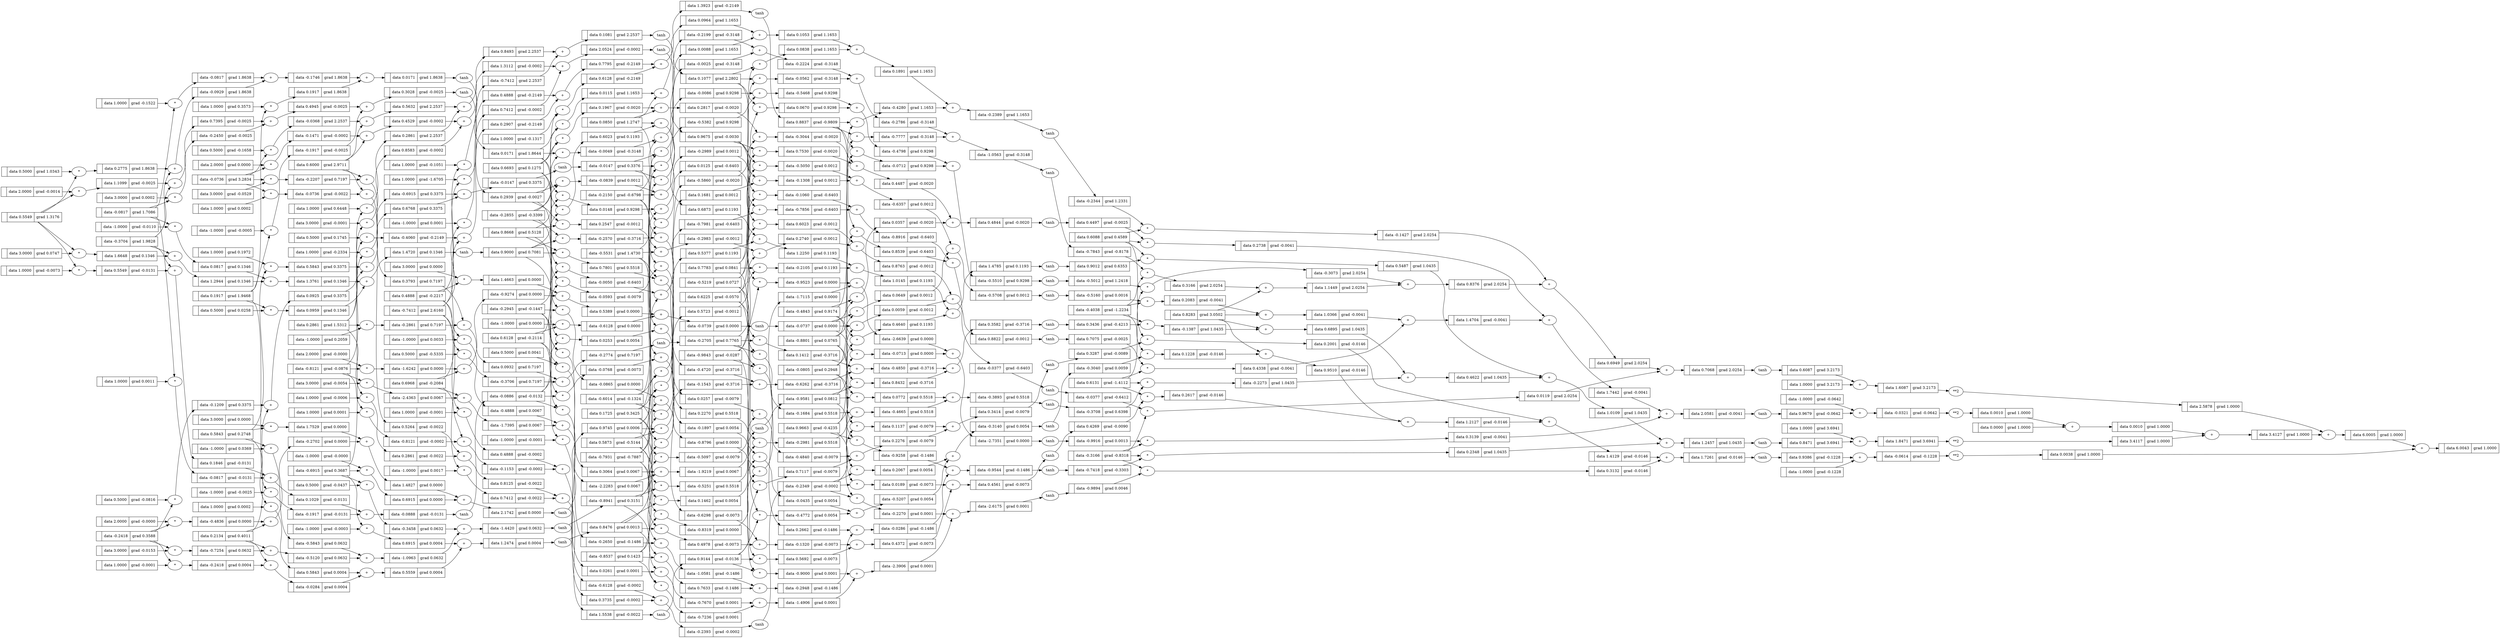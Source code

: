 digraph {
	graph [rankdir=LR]
	139639552966720 [label="{ | data 0.4945 | grad -0.0025 }" shape=record]
	"139639552966720+" [label="+"]
	"139639552966720+" -> 139639552966720
	139639552606368 [label="{ | data -0.5382 | grad 0.9298 }" shape=record]
	"139639552606368+" [label="+"]
	"139639552606368+" -> 139639552606368
	139639552966912 [label="{ | data -1.0000 | grad -0.0005 }" shape=record]
	139639552966960 [label="{ | data -0.1917 | grad -0.0025 }" shape=record]
	"139639552966960*" [label="*"]
	"139639552966960*" -> 139639552966960
	139639552606560 [label="{ | data -0.0086 | grad 0.9298 }" shape=record]
	"139639552606560*" [label="*"]
	"139639552606560*" -> 139639552606560
	139639552967152 [label="{ | data 0.3028 | grad -0.0025 }" shape=record]
	"139639552967152+" [label="+"]
	"139639552967152+" -> 139639552967152
	139639552606752 [label="{ | data -0.5468 | grad 0.9298 }" shape=record]
	"139639552606752+" [label="+"]
	"139639552606752+" -> 139639552606752
	139639552967248 [label="{ | data 0.2939 | grad -0.0027 }" shape=record]
	"139639552967248tanh" [label=tanh]
	"139639552967248tanh" -> 139639552967248
	139639552606944 [label="{ | data 0.0670 | grad 0.9298 }" shape=record]
	"139639552606944*" [label="*"]
	"139639552606944*" -> 139639552606944
	139639552967536 [label="{ | data 2.0000 | grad -0.0000 }" shape=record]
	139639552967584 [label="{ | data -0.4836 | grad 0.0000 }" shape=record]
	"139639552967584*" [label="*"]
	"139639552967584*" -> 139639552967584
	139639552607136 [label="{ | data -0.4798 | grad 0.9298 }" shape=record]
	"139639552607136+" [label="+"]
	"139639552607136+" -> 139639552607136
	139639552967776 [label="{ | data -0.2702 | grad 0.0000 }" shape=record]
	"139639552967776+" [label="+"]
	"139639552967776+" -> 139639552967776
	139639552607328 [label="{ | data -0.0712 | grad 0.9298 }" shape=record]
	"139639552607328*" [label="*"]
	"139639552607328*" -> 139639552607328
	139639552967968 [label="{ | data 3.0000 | grad 0.0000 }" shape=record]
	139639552607520 [label="{ | data -0.5510 | grad 0.9298 }" shape=record]
	"139639552607520+" [label="+"]
	"139639552607520+" -> 139639552607520
	139639552968016 [label="{ | data 1.7529 | grad 0.0000 }" shape=record]
	"139639552968016*" [label="*"]
	"139639552968016*" -> 139639552968016
	139639552607616 [label="{ | data -0.5012 | grad 1.2418 }" shape=record]
	"139639552607616tanh" [label=tanh]
	"139639552607616tanh" -> 139639552607616
	139639552968208 [label="{ | data 1.4827 | grad 0.0000 }" shape=record]
	"139639552968208+" [label="+"]
	"139639552968208+" -> 139639552968208
	139639552607904 [label="{ | data 0.0115 | grad 1.1653 }" shape=record]
	"139639552607904*" [label="*"]
	"139639552607904*" -> 139639552607904
	139639552968400 [label="{ | data -1.0000 | grad -0.0000 }" shape=record]
	139639552968448 [label="{ | data 0.6915 | grad 0.0000 }" shape=record]
	"139639552968448*" [label="*"]
	"139639552968448*" -> 139639552968448
	139639552608096 [label="{ | data 0.0964 | grad 1.1653 }" shape=record]
	"139639552608096+" [label="+"]
	"139639552608096+" -> 139639552608096
	139639552968640 [label="{ | data 2.1742 | grad 0.0000 }" shape=record]
	"139639552968640+" [label="+"]
	"139639552968640+" -> 139639552968640
	139639552968736 [label="{ | data 0.9745 | grad 0.0006 }" shape=record]
	"139639552968736tanh" [label=tanh]
	"139639552968736tanh" -> 139639552968736
	139639552608288 [label="{ | data 0.0088 | grad 1.1653 }" shape=record]
	"139639552608288*" [label="*"]
	"139639552608288*" -> 139639552608288
	139639552608480 [label="{ | data 0.1053 | grad 1.1653 }" shape=record]
	"139639552608480+" [label="+"]
	"139639552608480+" -> 139639552608480
	139639552969024 [label="{ | data 2.0000 | grad 0.0000 }" shape=record]
	139639552969072 [label="{ | data -0.1471 | grad -0.0002 }" shape=record]
	"139639552969072*" [label="*"]
	"139639552969072*" -> 139639552969072
	139639552608672 [label="{ | data 0.0838 | grad 1.1653 }" shape=record]
	"139639552608672*" [label="*"]
	"139639552608672*" -> 139639552608672
	139639552969264 [label="{ | data 0.4529 | grad -0.0002 }" shape=record]
	"139639552969264+" [label="+"]
	"139639552969264+" -> 139639552969264
	139639552608864 [label="{ | data 0.1891 | grad 1.1653 }" shape=record]
	"139639552608864+" [label="+"]
	"139639552608864+" -> 139639552608864
	139639552969456 [label="{ | data 3.0000 | grad -0.0001 }" shape=record]
	139639552969504 [label="{ | data 0.8583 | grad -0.0002 }" shape=record]
	"139639552969504*" [label="*"]
	"139639552969504*" -> 139639552969504
	139639552609056 [label="{ | data -0.4280 | grad 1.1653 }" shape=record]
	"139639552609056*" [label="*"]
	"139639552609056*" -> 139639552609056
	139639552969696 [label="{ | data 1.3112 | grad -0.0002 }" shape=record]
	"139639552969696+" [label="+"]
	"139639552969696+" -> 139639552969696
	139639552609248 [label="{ | data -0.2389 | grad 1.1653 }" shape=record]
	"139639552609248+" [label="+"]
	"139639552609248+" -> 139639552609248
	139639552609344 [label="{ | data -0.2344 | grad 1.2331 }" shape=record]
	"139639552609344tanh" [label=tanh]
	"139639552609344tanh" -> 139639552609344
	139639552969888 [label="{ | data -1.0000 | grad 0.0001 }" shape=record]
	139639552969936 [label="{ | data 0.7412 | grad -0.0002 }" shape=record]
	"139639552969936*" [label="*"]
	"139639552969936*" -> 139639552969936
	139639552609632 [label="{ | data -0.0050 | grad -0.6403 }" shape=record]
	"139639552609632*" [label="*"]
	"139639552609632*" -> 139639552609632
	139639552970128 [label="{ | data 2.0524 | grad -0.0002 }" shape=record]
	"139639552970128+" [label="+"]
	"139639552970128+" -> 139639552970128
	139639552970224 [label="{ | data 0.9675 | grad -0.0030 }" shape=record]
	"139639552970224tanh" [label=tanh]
	"139639552970224tanh" -> 139639552970224
	139639552609824 [label="{ | data -0.7981 | grad -0.6403 }" shape=record]
	"139639552609824+" [label="+"]
	"139639552609824+" -> 139639552609824
	139639552610016 [label="{ | data 0.0125 | grad -0.6403 }" shape=record]
	"139639552610016*" [label="*"]
	"139639552610016*" -> 139639552610016
	139639552970512 [label="{ | data 2.0000 | grad -0.0000 }" shape=record]
	139639552970560 [label="{ | data -1.6242 | grad 0.0000 }" shape=record]
	"139639552970560*" [label="*"]
	"139639552970560*" -> 139639552970560
	139639552610208 [label="{ | data -0.7856 | grad -0.6403 }" shape=record]
	"139639552610208+" [label="+"]
	"139639552610208+" -> 139639552610208
	139639553003680 [label="{ | data 0.0059 | grad -0.0012 }" shape=record]
	"139639553003680*" [label="*"]
	"139639553003680*" -> 139639553003680
	139639552676000 [label="{ | data -0.0593 | grad -0.0079 }" shape=record]
	"139639552676000*" [label="*"]
	"139639552676000*" -> 139639552676000
	139639552643376 [label="{ | data 1.0000 | grad -0.0001 }" shape=record]
	139639553003872 [label="{ | data 0.8822 | grad -0.0012 }" shape=record]
	"139639553003872+" [label="+"]
	"139639553003872+" -> 139639553003872
	139639552643424 [label="{ | data -0.2418 | grad 0.0004 }" shape=record]
	"139639552643424*" [label="*"]
	"139639552643424*" -> 139639552643424
	139639552676192 [label="{ | data 0.0257 | grad -0.0079 }" shape=record]
	"139639552676192+" [label="+"]
	"139639552676192+" -> 139639552676192
	139639553003968 [label="{ | data 0.7075 | grad -0.0025 }" shape=record]
	"139639553003968tanh" [label=tanh]
	"139639553003968tanh" -> 139639553003968
	139639552643616 [label="{ | data -0.0284 | grad 0.0004 }" shape=record]
	"139639552643616+" [label="+"]
	"139639552643616+" -> 139639552643616
	139639552676384 [label="{ | data -0.5097 | grad -0.0079 }" shape=record]
	"139639552676384*" [label="*"]
	"139639552676384*" -> 139639552676384
	139639553004256 [label="{ | data 0.1967 | grad -0.0020 }" shape=record]
	"139639553004256*" [label="*"]
	"139639553004256*" -> 139639553004256
	139639552643808 [label="{ | data 1.0000 | grad 0.0002 }" shape=record]
	139639552676576 [label="{ | data -0.4840 | grad -0.0079 }" shape=record]
	"139639552676576+" [label="+"]
	"139639552676576+" -> 139639552676576
	139639552643856 [label="{ | data 0.5843 | grad 0.0004 }" shape=record]
	"139639552643856*" [label="*"]
	"139639552643856*" -> 139639552643856
	139639553004448 [label="{ | data 0.2817 | grad -0.0020 }" shape=record]
	"139639553004448+" [label="+"]
	"139639553004448+" -> 139639553004448
	139639552676768 [label="{ | data 0.7117 | grad -0.0079 }" shape=record]
	"139639552676768*" [label="*"]
	"139639552676768*" -> 139639552676768
	139639552644048 [label="{ | data 0.5559 | grad 0.0004 }" shape=record]
	"139639552644048+" [label="+"]
	"139639552644048+" -> 139639552644048
	139639553004640 [label="{ | data -0.5860 | grad -0.0020 }" shape=record]
	"139639553004640*" [label="*"]
	"139639553004640*" -> 139639553004640
	139639552676960 [label="{ | data 0.2276 | grad -0.0079 }" shape=record]
	"139639552676960+" [label="+"]
	"139639552676960+" -> 139639552676960
	139639552644240 [label="{ | data -1.0000 | grad -0.0003 }" shape=record]
	139639552644288 [label="{ | data 0.6915 | grad 0.0004 }" shape=record]
	"139639552644288*" [label="*"]
	"139639552644288*" -> 139639552644288
	139639553004832 [label="{ | data -0.3044 | grad -0.0020 }" shape=record]
	"139639553004832+" [label="+"]
	"139639553004832+" -> 139639553004832
	139639552677152 [label="{ | data 0.1137 | grad -0.0079 }" shape=record]
	"139639552677152*" [label="*"]
	"139639552677152*" -> 139639552677152
	139639552644480 [label="{ | data 1.2474 | grad 0.0004 }" shape=record]
	"139639552644480+" [label="+"]
	"139639552644480+" -> 139639552644480
	139639553005024 [label="{ | data 0.7530 | grad -0.0020 }" shape=record]
	"139639553005024*" [label="*"]
	"139639553005024*" -> 139639553005024
	139639552644576 [label="{ | data 0.8476 | grad 0.0013 }" shape=record]
	"139639552644576tanh" [label=tanh]
	"139639552644576tanh" -> 139639552644576
	139639552677344 [label="{ | data 0.3414 | grad -0.0079 }" shape=record]
	"139639552677344+" [label="+"]
	"139639552677344+" -> 139639552677344
	139639552677440 [label="{ | data 0.3287 | grad -0.0089 }" shape=record]
	"139639552677440tanh" [label=tanh]
	"139639552677440tanh" -> 139639552677440
	139639553005216 [label="{ | data 0.4487 | grad -0.0020 }" shape=record]
	"139639553005216+" [label="+"]
	"139639553005216+" -> 139639553005216
	139639552644864 [label="{ | data 1.0000 | grad 0.0002 }" shape=record]
	139639552644912 [label="{ | data -0.0736 | grad -0.0022 }" shape=record]
	"139639552644912*" [label="*"]
	"139639552644912*" -> 139639552644912
	139639553005408 [label="{ | data 0.0357 | grad -0.0020 }" shape=record]
	"139639553005408*" [label="*"]
	"139639553005408*" -> 139639553005408
	139639552677728 [label="{ | data 0.0261 | grad 0.0001 }" shape=record]
	"139639552677728*" [label="*"]
	"139639552677728*" -> 139639552677728
	139639552645104 [label="{ | data 0.5264 | grad -0.0022 }" shape=record]
	"139639552645104+" [label="+"]
	"139639552645104+" -> 139639552645104
	139639553005600 [label="{ | data 0.4844 | grad -0.0020 }" shape=record]
	"139639553005600+" [label="+"]
	"139639553005600+" -> 139639553005600
	139639552677920 [label="{ | data -0.7670 | grad 0.0001 }" shape=record]
	"139639552677920+" [label="+"]
	"139639552677920+" -> 139639552677920
	139639553005696 [label="{ | data 0.4497 | grad -0.0025 }" shape=record]
	"139639553005696tanh" [label=tanh]
	"139639553005696tanh" -> 139639553005696
	139639552645296 [label="{ | data 1.0000 | grad -0.0006 }" shape=record]
	139639552645344 [label="{ | data 0.2861 | grad -0.0022 }" shape=record]
	"139639552645344*" [label="*"]
	"139639552645344*" -> 139639552645344
	139639552678112 [label="{ | data -0.7236 | grad 0.0001 }" shape=record]
	"139639552678112*" [label="*"]
	"139639552678112*" -> 139639552678112
	139639553005984 [label="{ | data -0.0865 | grad 0.0000 }" shape=record]
	"139639553005984*" [label="*"]
	"139639553005984*" -> 139639553005984
	139639552645536 [label="{ | data 0.8125 | grad -0.0022 }" shape=record]
	"139639552645536+" [label="+"]
	"139639552645536+" -> 139639552645536
	139639552678304 [label="{ | data -1.4906 | grad 0.0001 }" shape=record]
	"139639552678304+" [label="+"]
	"139639552678304+" -> 139639552678304
	139639553006176 [label="{ | data -0.8796 | grad 0.0000 }" shape=record]
	"139639553006176+" [label="+"]
	"139639553006176+" -> 139639553006176
	139639552645728 [label="{ | data -1.0000 | grad 0.0017 }" shape=record]
	139639552678496 [label="{ | data -0.9000 | grad 0.0001 }" shape=record]
	"139639552678496*" [label="*"]
	"139639552678496*" -> 139639552678496
	139639552645776 [label="{ | data 0.7412 | grad -0.0022 }" shape=record]
	"139639552645776*" [label="*"]
	"139639552645776*" -> 139639552645776
	139639553006368 [label="{ | data -0.8319 | grad 0.0000 }" shape=record]
	"139639553006368*" [label="*"]
	"139639553006368*" -> 139639553006368
	139639552678688 [label="{ | data -2.3906 | grad 0.0001 }" shape=record]
	"139639552678688+" [label="+"]
	"139639552678688+" -> 139639552678688
	139639552645968 [label="{ | data 1.5538 | grad -0.0022 }" shape=record]
	"139639552645968+" [label="+"]
	"139639552645968+" -> 139639552645968
	139639552646064 [label="{ | data 0.9144 | grad -0.0136 }" shape=record]
	"139639552646064tanh" [label=tanh]
	"139639552646064tanh" -> 139639552646064
	139639553006560 [label="{ | data -1.7115 | grad 0.0000 }" shape=record]
	"139639553006560+" [label="+"]
	"139639553006560+" -> 139639553006560
	139639552678880 [label="{ | data -0.2270 | grad 0.0001 }" shape=record]
	"139639552678880*" [label="*"]
	"139639552678880*" -> 139639552678880
	139639553006752 [label="{ | data -0.9523 | grad 0.0000 }" shape=record]
	"139639553006752*" [label="*"]
	"139639553006752*" -> 139639553006752
	139639552679072 [label="{ | data -2.6175 | grad 0.0001 }" shape=record]
	"139639552679072+" [label="+"]
	"139639552679072+" -> 139639552679072
	139639552646352 [label="{ | data 1.0000 | grad 0.0001 }" shape=record]
	139639552646400 [label="{ | data -0.8121 | grad -0.0002 }" shape=record]
	"139639552646400*" [label="*"]
	"139639552646400*" -> 139639552646400
	139639552679168 [label="{ | data -0.9894 | grad 0.0046 }" shape=record]
	"139639552679168tanh" [label=tanh]
	"139639552679168tanh" -> 139639552679168
	139639553006944 [label="{ | data -2.6639 | grad 0.0000 }" shape=record]
	"139639553006944+" [label="+"]
	"139639553006944+" -> 139639553006944
	139639552646592 [label="{ | data -0.1153 | grad -0.0002 }" shape=record]
	"139639552646592+" [label="+"]
	"139639552646592+" -> 139639552646592
	139639553007136 [label="{ | data -0.0713 | grad 0.0000 }" shape=record]
	"139639553007136*" [label="*"]
	"139639553007136*" -> 139639553007136
	139639552679456 [label="{ | data 0.1228 | grad -0.0146 }" shape=record]
	"139639552679456*" [label="*"]
	"139639552679456*" -> 139639552679456
	139639552646784 [label="{ | data 1.0000 | grad -0.0001 }" shape=record]
	139639552646832 [label="{ | data 0.4888 | grad -0.0002 }" shape=record]
	"139639552646832*" [label="*"]
	"139639552646832*" -> 139639552646832
	139639553007328 [label="{ | data -2.7351 | grad 0.0000 }" shape=record]
	"139639553007328+" [label="+"]
	"139639553007328+" -> 139639553007328
	139639552679648 [label="{ | data 0.9510 | grad -0.0146 }" shape=record]
	"139639552679648+" [label="+"]
	"139639552679648+" -> 139639552679648
	139639553007424 [label="{ | data -0.9916 | grad 0.0013 }" shape=record]
	"139639553007424tanh" [label=tanh]
	"139639553007424tanh" -> 139639553007424
	139639552647024 [label="{ | data 0.3735 | grad -0.0002 }" shape=record]
	"139639552647024+" [label="+"]
	"139639552647024+" -> 139639552647024
	139639552679840 [label="{ | data 0.2617 | grad -0.0146 }" shape=record]
	"139639552679840*" [label="*"]
	"139639552679840*" -> 139639552679840
	139639552549024 [label="{ | data 1.0145 | grad 0.1193 }" shape=record]
	"139639552549024+" [label="+"]
	"139639552549024+" -> 139639552549024
	139639552516304 [label="{ | data 0.5000 | grad -0.0437 }" shape=record]
	139639552516352 [label="{ | data -0.3458 | grad 0.0632 }" shape=record]
	"139639552516352*" [label="*"]
	"139639552516352*" -> 139639552516352
	139639552549216 [label="{ | data 0.4640 | grad 0.1193 }" shape=record]
	"139639552549216*" [label="*"]
	"139639552549216*" -> 139639552549216
	139639552516544 [label="{ | data -1.4420 | grad 0.0632 }" shape=record]
	"139639552516544+" [label="+"]
	"139639552516544+" -> 139639552516544
	139639552516640 [label="{ | data -0.8941 | grad 0.3151 }" shape=record]
	"139639552516640tanh" [label=tanh]
	"139639552516640tanh" -> 139639552516640
	139639552549408 [label="{ | data 1.4785 | grad 0.1193 }" shape=record]
	"139639552549408+" [label="+"]
	"139639552549408+" -> 139639552549408
	139639552549504 [label="{ | data 0.9012 | grad 0.6353 }" shape=record]
	"139639552549504tanh" [label=tanh]
	"139639552549504tanh" -> 139639552549504
	139639552516928 [label="{ | data 3.0000 | grad -0.0529 }" shape=record]
	139639552516976 [label="{ | data -0.2207 | grad 0.7197 }" shape=record]
	"139639552516976*" [label="*"]
	"139639552516976*" -> 139639552516976
	139639552549792 [label="{ | data -0.2650 | grad -0.1486 }" shape=record]
	"139639552549792*" [label="*"]
	"139639552549792*" -> 139639552549792
	139639552517168 [label="{ | data 0.3793 | grad 0.7197 }" shape=record]
	"139639552517168+" [label="+"]
	"139639552517168+" -> 139639552517168
	139639552549984 [label="{ | data -1.0581 | grad -0.1486 }" shape=record]
	"139639552549984+" [label="+"]
	"139639552549984+" -> 139639552549984
	139639552517360 [label="{ | data -1.0000 | grad 0.2059 }" shape=record]
	139639552517408 [label="{ | data -0.2861 | grad 0.7197 }" shape=record]
	"139639552517408*" [label="*"]
	"139639552517408*" -> 139639552517408
	139639552550176 [label="{ | data 0.7633 | grad -0.1486 }" shape=record]
	"139639552550176*" [label="*"]
	"139639552550176*" -> 139639552550176
	139639552517600 [label="{ | data 0.0932 | grad 0.7197 }" shape=record]
	"139639552517600+" [label="+"]
	"139639552517600+" -> 139639552517600
	139639552550368 [label="{ | data -0.2948 | grad -0.1486 }" shape=record]
	"139639552550368+" [label="+"]
	"139639552550368+" -> 139639552550368
	139639552517792 [label="{ | data 0.5000 | grad -0.5335 }" shape=record]
	139639552550560 [label="{ | data 0.2662 | grad -0.1486 }" shape=record]
	"139639552550560*" [label="*"]
	"139639552550560*" -> 139639552550560
	139639552517840 [label="{ | data -0.3706 | grad 0.7197 }" shape=record]
	"139639552517840*" [label="*"]
	"139639552517840*" -> 139639552517840
	139639552550752 [label="{ | data -0.0286 | grad -0.1486 }" shape=record]
	"139639552550752+" [label="+"]
	"139639552550752+" -> 139639552550752
	139639552518032 [label="{ | data -0.2774 | grad 0.7197 }" shape=record]
	"139639552518032+" [label="+"]
	"139639552518032+" -> 139639552518032
	139639552518128 [label="{ | data -0.2705 | grad 0.7765 }" shape=record]
	"139639552518128tanh" [label=tanh]
	"139639552518128tanh" -> 139639552518128
	139639552550944 [label="{ | data -0.9258 | grad -0.1486 }" shape=record]
	"139639552550944*" [label="*"]
	"139639552550944*" -> 139639552550944
	139639552551136 [label="{ | data -0.9544 | grad -0.1486 }" shape=record]
	"139639552551136+" [label="+"]
	"139639552551136+" -> 139639552551136
	139639552518416 [label="{ | data 3.0000 | grad -0.0054 }" shape=record]
	139639552518464 [label="{ | data -2.4363 | grad 0.0067 }" shape=record]
	"139639552518464*" [label="*"]
	"139639552518464*" -> 139639552518464
	139639552551232 [label="{ | data -0.7418 | grad -0.3303 }" shape=record]
	"139639552551232tanh" [label=tanh]
	"139639552551232tanh" -> 139639552551232
	139639552518656 [label="{ | data -1.7395 | grad 0.0067 }" shape=record]
	"139639552518656+" [label="+"]
	"139639552518656+" -> 139639552518656
	139639552551520 [label="{ | data -0.1387 | grad 1.0435 }" shape=record]
	"139639552551520*" [label="*"]
	"139639552551520*" -> 139639552551520
	139639552518848 [label="{ | data -1.0000 | grad 0.0033 }" shape=record]
	139639552518896 [label="{ | data -0.4888 | grad 0.0067 }" shape=record]
	"139639552518896*" [label="*"]
	"139639552518896*" -> 139639552518896
	139639552551712 [label="{ | data 0.6895 | grad 1.0435 }" shape=record]
	"139639552551712+" [label="+"]
	"139639552551712+" -> 139639552551712
	139639552519088 [label="{ | data -2.2283 | grad 0.0067 }" shape=record]
	"139639552519088+" [label="+"]
	"139639552519088+" -> 139639552519088
	139639552551904 [label="{ | data -0.2273 | grad 1.0435 }" shape=record]
	"139639552551904*" [label="*"]
	"139639552551904*" -> 139639552551904
	139639552519280 [label="{ | data 0.5000 | grad 0.0041 }" shape=record]
	139639552552096 [label="{ | data 0.4622 | grad 1.0435 }" shape=record]
	"139639552552096+" [label="+"]
	"139639552552096+" -> 139639552552096
	139639552519328 [label="{ | data 0.3064 | grad 0.0067 }" shape=record]
	"139639552519328*" [label="*"]
	"139639552519328*" -> 139639552519328
	139639552519520 [label="{ | data -1.9219 | grad 0.0067 }" shape=record]
	"139639552519520+" [label="+"]
	"139639552519520+" -> 139639552519520
	139639552552288 [label="{ | data 0.5487 | grad 1.0435 }" shape=record]
	"139639552552288*" [label="*"]
	"139639552552288*" -> 139639552552288
	139639552519616 [label="{ | data -0.9581 | grad 0.0812 }" shape=record]
	"139639552519616tanh" [label=tanh]
	"139639552519616tanh" -> 139639552519616
	139639552552480 [label="{ | data 1.0109 | grad 1.0435 }" shape=record]
	"139639552552480+" [label="+"]
	"139639552552480+" -> 139639552552480
	139639552880304 [label="{ | data -0.6915 | grad 0.3687 }" shape=record]
	139639552519904 [label="{ | data -0.2570 | grad -0.3716 }" shape=record]
	"139639552519904*" [label="*"]
	"139639552519904*" -> 139639552519904
	139639552552672 [label="{ | data 0.2348 | grad 1.0435 }" shape=record]
	"139639552552672*" [label="*"]
	"139639552552672*" -> 139639552552672
	139639552880400 [label="{ | data 0.5843 | grad 0.2748 }" shape=record]
	139642231533328 [label="{ | data -0.3704 | grad 1.9828 }" shape=record]
	139639552552864 [label="{ | data 1.2457 | grad 1.0435 }" shape=record]
	"139639552552864+" [label="+"]
	"139639552552864+" -> 139639552552864
	139639552520096 [label="{ | data -0.4720 | grad -0.3716 }" shape=record]
	"139639552520096+" [label="+"]
	"139639552520096+" -> 139639552520096
	139642231533520 [label="{ | data 0.1917 | grad 1.9468 }" shape=record]
	139639552585888 [label="{ | data 1.0000 | grad -1.6705 }" shape=record]
	139639552618656 [label="{ | data -0.1060 | grad -0.6403 }" shape=record]
	"139639552618656*" [label="*"]
	"139639552618656*" -> 139639552618656
	139639552585936 [label="{ | data -0.7412 | grad 2.2537 }" shape=record]
	"139639552585936*" [label="*"]
	"139639552585936*" -> 139639552585936
	139639552618848 [label="{ | data -0.8916 | grad -0.6403 }" shape=record]
	"139639552618848+" [label="+"]
	"139639552618848+" -> 139639552618848
	139639552586128 [label="{ | data 0.1081 | grad 2.2537 }" shape=record]
	"139639552586128+" [label="+"]
	"139639552586128+" -> 139639552586128
	139639552586224 [label="{ | data 0.1077 | grad 2.2802 }" shape=record]
	"139639552586224tanh" [label=tanh]
	"139639552586224tanh" -> 139639552586224
	139639552619040 [label="{ | data 0.8539 | grad -0.6403 }" shape=record]
	"139639552619040*" [label="*"]
	"139639552619040*" -> 139639552619040
	139639552619232 [label="{ | data -0.0377 | grad -0.6403 }" shape=record]
	"139639552619232+" [label="+"]
	"139639552619232+" -> 139639552619232
	139639552586512 [label="{ | data 0.5000 | grad 0.1745 }" shape=record]
	139639552586560 [label="{ | data -0.4060 | grad -0.2149 }" shape=record]
	"139639552586560*" [label="*"]
	"139639552586560*" -> 139639552586560
	139639552619328 [label="{ | data -0.0377 | grad -0.6412 }" shape=record]
	"139639552619328tanh" [label=tanh]
	"139639552619328tanh" -> 139639552619328
	139639552586752 [label="{ | data 0.2907 | grad -0.2149 }" shape=record]
	"139639552586752+" [label="+"]
	"139639552586752+" -> 139639552586752
	139639552619616 [label="{ | data 0.3166 | grad 2.0254 }" shape=record]
	"139639552619616*" [label="*"]
	"139639552619616*" -> 139639552619616
	139639552586944 [label="{ | data 1.0000 | grad -0.1051 }" shape=record]
	139639552586992 [label="{ | data 0.4888 | grad -0.2149 }" shape=record]
	"139639552586992*" [label="*"]
	"139639552586992*" -> 139639552586992
	139639552619808 [label="{ | data 1.1449 | grad 2.0254 }" shape=record]
	"139639552619808+" [label="+"]
	"139639552619808+" -> 139639552619808
	139639552587184 [label="{ | data 0.7795 | grad -0.2149 }" shape=record]
	"139639552587184+" [label="+"]
	"139639552587184+" -> 139639552587184
	139639552620000 [label="{ | data -0.3073 | grad 2.0254 }" shape=record]
	"139639552620000*" [label="*"]
	"139639552620000*" -> 139639552620000
	139639552587376 [label="{ | data 1.0000 | grad -0.1317 }" shape=record]
	139639552620192 [label="{ | data 0.8376 | grad 2.0254 }" shape=record]
	"139639552620192+" [label="+"]
	"139639552620192+" -> 139639552620192
	139639552587424 [label="{ | data 0.6128 | grad -0.2149 }" shape=record]
	"139639552587424*" [label="*"]
	"139639552587424*" -> 139639552587424
	139639552587616 [label="{ | data 1.3923 | grad -0.2149 }" shape=record]
	"139639552587616+" [label="+"]
	"139639552587616+" -> 139639552587616
	139639552620384 [label="{ | data -0.1427 | grad 2.0254 }" shape=record]
	"139639552620384*" [label="*"]
	"139639552620384*" -> 139639552620384
	139639552587712 [label="{ | data 0.8837 | grad -0.9809 }" shape=record]
	"139639552587712tanh" [label=tanh]
	"139639552587712tanh" -> 139639552587712
	139639552620576 [label="{ | data 0.6949 | grad 2.0254 }" shape=record]
	"139639552620576+" [label="+"]
	"139639552620576+" -> 139639552620576
	139639552588000 [label="{ | data -0.0049 | grad -0.3148 }" shape=record]
	"139639552588000*" [label="*"]
	"139639552588000*" -> 139639552588000
	139639552620768 [label="{ | data 0.0119 | grad 2.0254 }" shape=record]
	"139639552620768*" [label="*"]
	"139639552620768*" -> 139639552620768
	139639552620960 [label="{ | data 0.7068 | grad 2.0254 }" shape=record]
	"139639552620960+" [label="+"]
	"139639552620960+" -> 139639552620960
	139639552588192 [label="{ | data -0.2199 | grad -0.3148 }" shape=record]
	"139639552588192+" [label="+"]
	"139639552588192+" -> 139639552588192
	139639552621056 [label="{ | data 0.6087 | grad 3.2173 }" shape=record]
	"139639552621056tanh" [label=tanh]
	"139639552621056tanh" -> 139639552621056
	139639552588384 [label="{ | data -0.0025 | grad -0.3148 }" shape=record]
	"139639552588384*" [label="*"]
	"139639552588384*" -> 139639552588384
	139639552588576 [label="{ | data -0.2224 | grad -0.3148 }" shape=record]
	"139639552588576+" [label="+"]
	"139639552588576+" -> 139639552588576
	139639552621344 [label="{ | data 1.0000 | grad -0.0073 }" shape=record]
	139639552621392 [label="{ | data 0.5549 | grad -0.0131 }" shape=record]
	"139639552621392*" [label="*"]
	"139639552621392*" -> 139639552621392
	139639552588768 [label="{ | data -0.0562 | grad -0.3148 }" shape=record]
	"139639552588768*" [label="*"]
	"139639552588768*" -> 139639552588768
	139639552621584 [label="{ | data 0.1846 | grad -0.0131 }" shape=record]
	"139639552621584+" [label="+"]
	"139639552621584+" -> 139639552621584
	139639552588960 [label="{ | data -0.2786 | grad -0.3148 }" shape=record]
	"139639552588960+" [label="+"]
	"139639552588960+" -> 139639552588960
	139639552621776 [label="{ | data 1.0000 | grad 0.0011 }" shape=record]
	139639552621824 [label="{ | data -0.0817 | grad -0.0131 }" shape=record]
	"139639552621824*" [label="*"]
	"139639552621824*" -> 139639552621824
	139639552589152 [label="{ | data -0.7777 | grad -0.3148 }" shape=record]
	"139639552589152*" [label="*"]
	"139639552589152*" -> 139639552589152
	139639552622016 [label="{ | data 0.1029 | grad -0.0131 }" shape=record]
	"139639552622016+" [label="+"]
	"139639552622016+" -> 139639552622016
	139639552589344 [label="{ | data -1.0563 | grad -0.3148 }" shape=record]
	"139639552589344+" [label="+"]
	"139639552589344+" -> 139639552589344
	139639552589440 [label="{ | data -0.7843 | grad -0.8178 }" shape=record]
	"139639552589440tanh" [label=tanh]
	"139639552589440tanh" -> 139639552589440
	139639552622208 [label="{ | data -1.0000 | grad -0.0025 }" shape=record]
	139639552622256 [label="{ | data -0.1917 | grad -0.0131 }" shape=record]
	"139639552622256*" [label="*"]
	"139639552622256*" -> 139639552622256
	139639552622448 [label="{ | data -0.0888 | grad -0.0131 }" shape=record]
	"139639552622448+" [label="+"]
	"139639552622448+" -> 139639552622448
	139639552589728 [label="{ | data 0.0148 | grad 0.9298 }" shape=record]
	"139639552589728*" [label="*"]
	"139639552589728*" -> 139639552589728
	139639552622544 [label="{ | data -0.0886 | grad -0.0132 }" shape=record]
	"139639552622544tanh" [label=tanh]
	"139639552622544tanh" -> 139639552622544
	139639552983104 [label="{ | data -0.9274 | grad 0.0000 }" shape=record]
	"139639552983104+" [label="+"]
	"139639552983104+" -> 139639552983104
	139639553015968 [label="{ | data 0.2083 | grad -0.0041 }" shape=record]
	"139639553015968*" [label="*"]
	"139639553015968*" -> 139639553015968
	139639552688288 [label="{ | data 1.2127 | grad -0.0146 }" shape=record]
	"139639552688288+" [label="+"]
	"139639552688288+" -> 139639552688288
	139639552983296 [label="{ | data 3.0000 | grad 0.0000 }" shape=record]
	139639552983344 [label="{ | data 1.4663 | grad 0.0000 }" shape=record]
	"139639552983344*" [label="*"]
	"139639552983344*" -> 139639552983344
	139639553016160 [label="{ | data 1.0366 | grad -0.0041 }" shape=record]
	"139639553016160+" [label="+"]
	"139639553016160+" -> 139639553016160
	139639552688480 [label="{ | data 0.2001 | grad -0.0146 }" shape=record]
	"139639552688480*" [label="*"]
	"139639552688480*" -> 139639552688480
	139639552983536 [label="{ | data 0.5389 | grad 0.0000 }" shape=record]
	"139639552983536+" [label="+"]
	"139639552983536+" -> 139639552983536
	139639553016352 [label="{ | data 0.4338 | grad -0.0041 }" shape=record]
	"139639553016352*" [label="*"]
	"139639553016352*" -> 139639553016352
	139639552688672 [label="{ | data 1.4129 | grad -0.0146 }" shape=record]
	"139639552688672+" [label="+"]
	"139639552688672+" -> 139639552688672
	139639552983728 [label="{ | data -1.0000 | grad 0.0000 }" shape=record]
	139639552983776 [label="{ | data -0.6128 | grad 0.0000 }" shape=record]
	"139639552983776*" [label="*"]
	"139639552983776*" -> 139639552983776
	139639553016544 [label="{ | data 1.4704 | grad -0.0041 }" shape=record]
	"139639553016544+" [label="+"]
	"139639553016544+" -> 139639553016544
	139639552688864 [label="{ | data 0.3132 | grad -0.0146 }" shape=record]
	"139639552688864*" [label="*"]
	"139639552688864*" -> 139639552688864
	139642260669296 [label="{ | data -0.0817 | grad 1.7086 }" shape=record]
	139639552983968 [label="{ | data -0.0739 | grad 0.0000 }" shape=record]
	"139639552983968+" [label="+"]
	"139639552983968+" -> 139639552983968
	139639553016736 [label="{ | data 0.2738 | grad -0.0041 }" shape=record]
	"139639553016736*" [label="*"]
	"139639553016736*" -> 139639553016736
	139639552689056 [label="{ | data 1.7261 | grad -0.0146 }" shape=record]
	"139639552689056+" [label="+"]
	"139639552689056+" -> 139639552689056
	139642260669392 [label="{ | data 0.5549 | grad 1.3176 }" shape=record]
	139639552984064 [label="{ | data -0.0737 | grad 0.0000 }" shape=record]
	"139639552984064tanh" [label=tanh]
	"139639552984064tanh" -> 139639552984064
	139639552689152 [label="{ | data 0.9386 | grad -0.1228 }" shape=record]
	"139639552689152tanh" [label=tanh]
	"139639552689152tanh" -> 139639552689152
	139639553016928 [label="{ | data 1.7442 | grad -0.0041 }" shape=record]
	"139639553016928+" [label="+"]
	"139639553016928+" -> 139639553016928
	139639552689248 [label="{ | data -1.0000 | grad -0.0642 }" shape=record]
	139639552689296 [label="{ | data -0.0321 | grad -0.0642 }" shape=record]
	"139639552689296+" [label="+"]
	"139639552689296+" -> 139639552689296
	139639553017120 [label="{ | data 0.3139 | grad -0.0041 }" shape=record]
	"139639553017120*" [label="*"]
	"139639553017120*" -> 139639553017120
	139639552984352 [label="{ | data -0.0839 | grad 0.0012 }" shape=record]
	"139639552984352*" [label="*"]
	"139639552984352*" -> 139639552984352
	139639552689488 [label="{ | data 0.0010 | grad 1.0000 }" shape=record]
	"139639552689488**2" [label="**2"]
	"139639552689488**2" -> 139639552689488
	139639553017312 [label="{ | data 2.0581 | grad -0.0041 }" shape=record]
	"139639553017312+" [label="+"]
	"139639553017312+" -> 139639553017312
	139639552984544 [label="{ | data -0.2989 | grad 0.0012 }" shape=record]
	"139639552984544+" [label="+"]
	"139639552984544+" -> 139639552984544
	139639552689680 [label="{ | data 0.0000 | grad 1.0000 }" shape=record]
	139639552689728 [label="{ | data 0.0010 | grad 1.0000 }" shape=record]
	"139639552689728+" [label="+"]
	"139639552689728+" -> 139639552689728
	139639553017408 [label="{ | data 0.9679 | grad -0.0642 }" shape=record]
	"139639553017408tanh" [label=tanh]
	"139639553017408tanh" -> 139639553017408
	139639552984736 [label="{ | data 0.1681 | grad 0.0012 }" shape=record]
	"139639552984736*" [label="*"]
	"139639552984736*" -> 139639552984736
	139639552689920 [label="{ | data 1.0000 | grad 3.6941 }" shape=record]
	139639552689968 [label="{ | data 1.8471 | grad 3.6941 }" shape=record]
	"139639552689968+" [label="+"]
	"139639552689968+" -> 139639552689968
	139639552984928 [label="{ | data -0.1308 | grad 0.0012 }" shape=record]
	"139639552984928+" [label="+"]
	"139639552984928+" -> 139639552984928
	139639553017696 [label="{ | data 3.0000 | grad 0.0747 }" shape=record]
	139639553017744 [label="{ | data 1.6648 | grad 0.1346 }" shape=record]
	"139639553017744*" [label="*"]
	"139639553017744*" -> 139639553017744
	139639552690160 [label="{ | data 3.4117 | grad 1.0000 }" shape=record]
	"139639552690160**2" [label="**2"]
	"139639552690160**2" -> 139639552690160
	139639552985120 [label="{ | data -0.5050 | grad 0.0012 }" shape=record]
	"139639552985120*" [label="*"]
	"139639552985120*" -> 139639552985120
	139639553017936 [label="{ | data 1.2944 | grad 0.1346 }" shape=record]
	"139639553017936+" [label="+"]
	"139639553017936+" -> 139639553017936
	139639552690352 [label="{ | data 3.4127 | grad 1.0000 }" shape=record]
	"139639552690352+" [label="+"]
	"139639552690352+" -> 139639552690352
	139639552985312 [label="{ | data -0.6357 | grad 0.0012 }" shape=record]
	"139639552985312+" [label="+"]
	"139639552985312+" -> 139639552985312
	139639553018128 [label="{ | data -1.0000 | grad -0.0110 }" shape=record]
	139639553018176 [label="{ | data 0.0817 | grad 0.1346 }" shape=record]
	"139639553018176*" [label="*"]
	"139639553018176*" -> 139639553018176
	139639552690544 [label="{ | data 1.0000 | grad 3.2173 }" shape=record]
	139639552985504 [label="{ | data 0.0649 | grad 0.0012 }" shape=record]
	"139639552985504*" [label="*"]
	"139639552985504*" -> 139639552985504
	139639552690592 [label="{ | data 1.6087 | grad 3.2173 }" shape=record]
	"139639552690592+" [label="+"]
	"139639552690592+" -> 139639552690592
	139639553018368 [label="{ | data 1.3761 | grad 0.1346 }" shape=record]
	"139639553018368+" [label="+"]
	"139639553018368+" -> 139639553018368
	139639552985696 [label="{ | data -0.5708 | grad 0.0012 }" shape=record]
	"139639552985696+" [label="+"]
	"139639552985696+" -> 139639552985696
	139639552690784 [label="{ | data 2.5878 | grad 1.0000 }" shape=record]
	"139639552690784**2" [label="**2"]
	"139639552690784**2" -> 139639552690784
	139639552985792 [label="{ | data -0.5160 | grad 0.0016 }" shape=record]
	"139639552985792tanh" [label=tanh]
	"139639552985792tanh" -> 139639552985792
	139639553018560 [label="{ | data 0.5000 | grad 0.0258 }" shape=record]
	139639553018608 [label="{ | data 0.0959 | grad 0.1346 }" shape=record]
	"139639553018608*" [label="*"]
	"139639553018608*" -> 139639553018608
	139639552690976 [label="{ | data 6.0005 | grad 1.0000 }" shape=record]
	"139639552690976+" [label="+"]
	"139639552690976+" -> 139639552690976
	139639553018800 [label="{ | data 1.4720 | grad 0.1346 }" shape=record]
	"139639553018800+" [label="+"]
	"139639553018800+" -> 139639553018800
	139639552986080 [label="{ | data 0.2547 | grad -0.0012 }" shape=record]
	"139639552986080*" [label="*"]
	"139639552986080*" -> 139639552986080
	139639552691168 [label="{ | data -1.0000 | grad -0.1228 }" shape=record]
	139639553018896 [label="{ | data 0.9000 | grad 0.7081 }" shape=record]
	"139639553018896tanh" [label=tanh]
	"139639553018896tanh" -> 139639553018896
	139639552691216 [label="{ | data -0.0614 | grad -0.1228 }" shape=record]
	"139639552691216+" [label="+"]
	"139639552691216+" -> 139639552691216
	139639552986272 [label="{ | data -0.2983 | grad -0.0012 }" shape=record]
	"139639552986272+" [label="+"]
	"139639552986272+" -> 139639552986272
	139639552691408 [label="{ | data 0.0038 | grad 1.0000 }" shape=record]
	"139639552691408**2" [label="**2"]
	"139639552691408**2" -> 139639552691408
	139639553019184 [label="{ | data 3.0000 | grad -0.0153 }" shape=record]
	139639552986464 [label="{ | data 0.5723 | grad -0.0012 }" shape=record]
	"139639552986464*" [label="*"]
	"139639552986464*" -> 139639552986464
	139639553019232 [label="{ | data -0.7254 | grad 0.0632 }" shape=record]
	"139639553019232*" [label="*"]
	"139639553019232*" -> 139639553019232
	139639552691600 [label="{ | data 6.0043 | grad 1.0000 }" shape=record]
	"139639552691600+" [label="+"]
	"139639552691600+" -> 139639552691600
	139639552986656 [label="{ | data 0.2740 | grad -0.0012 }" shape=record]
	"139639552986656+" [label="+"]
	"139639552986656+" -> 139639552986656
	139639553019424 [label="{ | data -0.5120 | grad 0.0632 }" shape=record]
	"139639553019424+" [label="+"]
	"139639553019424+" -> 139639553019424
	139639552986848 [label="{ | data 0.6023 | grad -0.0012 }" shape=record]
	"139639552986848*" [label="*"]
	"139639552986848*" -> 139639552986848
	139639553019616 [label="{ | data -1.0000 | grad 0.0369 }" shape=record]
	139639553019664 [label="{ | data -0.5843 | grad 0.0632 }" shape=record]
	"139639553019664*" [label="*"]
	"139639553019664*" -> 139639553019664
	139639552987040 [label="{ | data 0.8763 | grad -0.0012 }" shape=record]
	"139639552987040+" [label="+"]
	"139639552987040+" -> 139639552987040
	139639553019856 [label="{ | data -1.0963 | grad 0.0632 }" shape=record]
	"139639553019856+" [label="+"]
	"139639553019856+" -> 139639553019856
	139639552561216 [label="{ | data 0.8471 | grad 3.6941 }" shape=record]
	"139639552561216tanh" [label=tanh]
	"139639552561216tanh" -> 139639552561216
	139639552659568 [label="{ | data -1.0000 | grad -0.0001 }" shape=record]
	139639552659616 [label="{ | data -0.6128 | grad -0.0002 }" shape=record]
	"139639552659616*" [label="*"]
	"139639552659616*" -> 139639552659616
	139639552561504 [label="{ | data 0.5000 | grad 1.0343 }" shape=record]
	139639552659808 [label="{ | data -0.2393 | grad -0.0002 }" shape=record]
	"139639552659808+" [label="+"]
	"139639552659808+" -> 139639552659808
	139639552561552 [label="{ | data 0.2775 | grad 1.8638 }" shape=record]
	"139639552561552*" [label="*"]
	"139639552561552*" -> 139639552561552
	139639552659904 [label="{ | data -0.2349 | grad -0.0002 }" shape=record]
	"139639552659904tanh" [label=tanh]
	"139639552659904tanh" -> 139639552659904
	139639552561744 [label="{ | data -0.0929 | grad 1.8638 }" shape=record]
	"139639552561744+" [label="+"]
	"139639552561744+" -> 139639552561744
	139639552660192 [label="{ | data 0.0253 | grad 0.0054 }" shape=record]
	"139639552660192*" [label="*"]
	"139639552660192*" -> 139639552660192
	139639552561936 [label="{ | data 1.0000 | grad -0.1522 }" shape=record]
	139639552561984 [label="{ | data -0.0817 | grad 1.8638 }" shape=record]
	"139639552561984*" [label="*"]
	"139639552561984*" -> 139639552561984
	139639552660384 [label="{ | data -0.1897 | grad 0.0054 }" shape=record]
	"139639552660384+" [label="+"]
	"139639552660384+" -> 139639552660384
	139639552562176 [label="{ | data -0.1746 | grad 1.8638 }" shape=record]
	"139639552562176+" [label="+"]
	"139639552562176+" -> 139639552562176
	139639552660576 [label="{ | data 0.1462 | grad 0.0054 }" shape=record]
	"139639552660576*" [label="*"]
	"139639552660576*" -> 139639552660576
	139639552562368 [label="{ | data 1.0000 | grad 0.3573 }" shape=record]
	139639552562416 [label="{ | data 0.1917 | grad 1.8638 }" shape=record]
	"139639552562416*" [label="*"]
	"139639552562416*" -> 139639552562416
	139639552660768 [label="{ | data -0.0435 | grad 0.0054 }" shape=record]
	"139639552660768+" [label="+"]
	"139639552660768+" -> 139639552660768
	139639552562608 [label="{ | data 0.0171 | grad 1.8638 }" shape=record]
	"139639552562608+" [label="+"]
	"139639552562608+" -> 139639552562608
	139639552660960 [label="{ | data -0.4772 | grad 0.0054 }" shape=record]
	"139639552660960*" [label="*"]
	"139639552660960*" -> 139639552660960
	139639552562704 [label="{ | data 0.0171 | grad 1.8644 }" shape=record]
	"139639552562704tanh" [label=tanh]
	"139639552562704tanh" -> 139639552562704
	139639552661152 [label="{ | data -0.5207 | grad 0.0054 }" shape=record]
	"139639552661152+" [label="+"]
	"139639552661152+" -> 139639552661152
	139639552562992 [label="{ | data 0.5000 | grad -0.0816 }" shape=record]
	139639552563040 [label="{ | data -0.1209 | grad 0.3375 }" shape=record]
	"139639552563040*" [label="*"]
	"139639552563040*" -> 139639552563040
	139639552661344 [label="{ | data 0.2067 | grad 0.0054 }" shape=record]
	"139639552661344*" [label="*"]
	"139639552661344*" -> 139639552661344
	139639552563232 [label="{ | data 0.0925 | grad 0.3375 }" shape=record]
	"139639552563232+" [label="+"]
	"139639552563232+" -> 139639552563232
	139639552661536 [label="{ | data -0.3140 | grad 0.0054 }" shape=record]
	"139639552661536+" [label="+"]
	"139639552661536+" -> 139639552661536
	139639552661632 [label="{ | data -0.3040 | grad 0.0059 }" shape=record]
	"139639552661632tanh" [label=tanh]
	"139639552661632tanh" -> 139639552661632
	139639552563424 [label="{ | data 1.0000 | grad 0.1972 }" shape=record]
	139639552563472 [label="{ | data 0.5843 | grad 0.3375 }" shape=record]
	"139639552563472*" [label="*"]
	"139639552563472*" -> 139639552563472
	139639552661920 [label="{ | data -0.0768 | grad -0.0073 }" shape=record]
	"139639552661920*" [label="*"]
	"139639552661920*" -> 139639552661920
	139639552563664 [label="{ | data 0.6768 | grad 0.3375 }" shape=record]
	"139639552563664+" [label="+"]
	"139639552563664+" -> 139639552563664
	139639552662112 [label="{ | data -0.6298 | grad -0.0073 }" shape=record]
	"139639552662112+" [label="+"]
	"139639552662112+" -> 139639552662112
	139639552563856 [label="{ | data 1.0000 | grad -0.2334 }" shape=record]
	139639552563904 [label="{ | data -0.6915 | grad 0.3375 }" shape=record]
	"139639552563904*" [label="*"]
	"139639552563904*" -> 139639552563904
	139639552662304 [label="{ | data 0.4978 | grad -0.0073 }" shape=record]
	"139639552662304*" [label="*"]
	"139639552662304*" -> 139639552662304
	139639552564096 [label="{ | data -0.0147 | grad 0.3375 }" shape=record]
	"139639552564096+" [label="+"]
	"139639552564096+" -> 139639552564096
	139639552564192 [label="{ | data -0.0147 | grad 0.3376 }" shape=record]
	"139639552564192tanh" [label=tanh]
	"139639552564192tanh" -> 139639552564192
	139639552662496 [label="{ | data -0.1320 | grad -0.0073 }" shape=record]
	"139639552662496+" [label="+"]
	"139639552662496+" -> 139639552662496
	139639552662688 [label="{ | data 0.5692 | grad -0.0073 }" shape=record]
	"139639552662688*" [label="*"]
	"139639552662688*" -> 139639552662688
	139639552564480 [label="{ | data 0.5000 | grad -0.1658 }" shape=record]
	139639552564528 [label="{ | data -0.0368 | grad 2.2537 }" shape=record]
	"139639552564528*" [label="*"]
	"139639552564528*" -> 139639552564528
	139639552662880 [label="{ | data 0.4372 | grad -0.0073 }" shape=record]
	"139639552662880+" [label="+"]
	"139639552662880+" -> 139639552662880
	139639552564720 [label="{ | data 0.5632 | grad 2.2537 }" shape=record]
	"139639552564720+" [label="+"]
	"139639552564720+" -> 139639552564720
	139639552663072 [label="{ | data 0.0189 | grad -0.0073 }" shape=record]
	"139639552663072*" [label="*"]
	"139639552663072*" -> 139639552663072
	139639552564912 [label="{ | data 1.0000 | grad 0.6448 }" shape=record]
	139639552564960 [label="{ | data 0.2861 | grad 2.2537 }" shape=record]
	"139639552564960*" [label="*"]
	"139639552564960*" -> 139639552564960
	139639552663264 [label="{ | data 0.4561 | grad -0.0073 }" shape=record]
	"139639552663264+" [label="+"]
	"139639552663264+" -> 139639552663264
	139639552663360 [label="{ | data 0.4269 | grad -0.0090 }" shape=record]
	"139639552663360tanh" [label=tanh]
	"139639552663360tanh" -> 139639552663360
	139639552565152 [label="{ | data 0.8493 | grad 2.2537 }" shape=record]
	"139639552565152+" [label="+"]
	"139639552565152+" -> 139639552565152
	139639552532640 [label="{ | data -0.1543 | grad -0.3716 }" shape=record]
	"139639552532640*" [label="*"]
	"139639552532640*" -> 139639552532640
	139642231611600 [label="{ | data -0.2418 | grad 0.3588 }" shape=record]
	139639552532832 [label="{ | data -0.6262 | grad -0.3716 }" shape=record]
	"139639552532832+" [label="+"]
	"139639552532832+" -> 139639552532832
	139639552533024 [label="{ | data 0.1412 | grad -0.3716 }" shape=record]
	"139639552533024*" [label="*"]
	"139639552533024*" -> 139639552533024
	139639552533216 [label="{ | data -0.4850 | grad -0.3716 }" shape=record]
	"139639552533216+" [label="+"]
	"139639552533216+" -> 139639552533216
	139639552533408 [label="{ | data 0.8432 | grad -0.3716 }" shape=record]
	"139639552533408*" [label="*"]
	"139639552533408*" -> 139639552533408
	139639552533600 [label="{ | data 0.3582 | grad -0.3716 }" shape=record]
	"139639552533600+" [label="+"]
	"139639552533600+" -> 139639552533600
	139639552533696 [label="{ | data 0.3436 | grad -0.4213 }" shape=record]
	"139639552533696tanh" [label=tanh]
	"139639552533696tanh" -> 139639552533696
	139639552533984 [label="{ | data 0.7801 | grad 0.5518 }" shape=record]
	"139639552533984*" [label="*"]
	"139639552533984*" -> 139639552533984
	139639552534176 [label="{ | data 0.2270 | grad 0.5518 }" shape=record]
	"139639552534176+" [label="+"]
	"139639552534176+" -> 139639552534176
	139639552534368 [label="{ | data -0.5251 | grad 0.5518 }" shape=record]
	"139639552534368*" [label="*"]
	"139639552534368*" -> 139639552534368
	139639552534560 [label="{ | data -0.2981 | grad 0.5518 }" shape=record]
	"139639552534560+" [label="+"]
	"139639552534560+" -> 139639552534560
	139639552534752 [label="{ | data -0.1684 | grad 0.5518 }" shape=record]
	"139639552534752*" [label="*"]
	"139639552534752*" -> 139639552534752
	139639552534944 [label="{ | data -0.4665 | grad 0.5518 }" shape=record]
	"139639552534944+" [label="+"]
	"139639552534944+" -> 139639552534944
	139639552535136 [label="{ | data 0.0772 | grad 0.5518 }" shape=record]
	"139639552535136*" [label="*"]
	"139639552535136*" -> 139639552535136
	139639552535328 [label="{ | data -0.3893 | grad 0.5518 }" shape=record]
	"139639552535328+" [label="+"]
	"139639552535328+" -> 139639552535328
	139639552535424 [label="{ | data -0.3708 | grad 0.6398 }" shape=record]
	"139639552535424tanh" [label=tanh]
	"139639552535424tanh" -> 139639552535424
	139639552535712 [label="{ | data 0.6023 | grad 0.1193 }" shape=record]
	"139639552535712*" [label="*"]
	"139639552535712*" -> 139639552535712
	139639552535904 [label="{ | data 0.6873 | grad 0.1193 }" shape=record]
	"139639552535904+" [label="+"]
	"139639552535904+" -> 139639552535904
	139639552536096 [label="{ | data 0.5377 | grad 0.1193 }" shape=record]
	"139639552536096*" [label="*"]
	"139639552536096*" -> 139639552536096
	139639552536288 [label="{ | data 1.2250 | grad 0.1193 }" shape=record]
	"139639552536288+" [label="+"]
	"139639552536288+" -> 139639552536288
	139639552536480 [label="{ | data -0.2105 | grad 0.1193 }" shape=record]
	"139639552536480*" [label="*"]
	"139639552536480*" -> 139639552536480
	139639552930288 [label="{ | data 0.2134 | grad 0.4011 }" shape=record]
	139639552930480 [label="{ | data -0.0736 | grad 3.2834 }" shape=record]
	139639552930576 [label="{ | data 0.2861 | grad 1.5312 }" shape=record]
	139639552930624 [label="{ | data -0.7412 | grad 2.6160 }" shape=record]
	139639552930672 [label="{ | data 0.6000 | grad 2.9711 }" shape=record]
	139639552930768 [label="{ | data -0.8121 | grad -0.0876 }" shape=record]
	139639552930864 [label="{ | data 0.4888 | grad -0.2217 }" shape=record]
	139639552930912 [label="{ | data 0.6128 | grad -0.2114 }" shape=record]
	139639552930960 [label="{ | data 0.6968 | grad -0.2084 }" shape=record]
	139639552931152 [label="{ | data -0.2855 | grad -0.3399 }" shape=record]
	139639552931248 [label="{ | data 0.1725 | grad 0.3425 }" shape=record]
	139639552931296 [label="{ | data -0.5219 | grad 0.0727 }" shape=record]
	139639552931344 [label="{ | data -0.8801 | grad 0.0765 }" shape=record]
	139639552931392 [label="{ | data -0.2150 | grad -0.6798 }" shape=record]
	139639552931488 [label="{ | data 0.8668 | grad 0.5128 }" shape=record]
	139639552931584 [label="{ | data 0.5873 | grad -0.5144 }" shape=record]
	139639552931632 [label="{ | data 0.6225 | grad -0.0570 }" shape=record]
	139639552931680 [label="{ | data -0.0805 | grad 0.2948 }" shape=record]
	139639552931728 [label="{ | data -0.5531 | grad 1.4730 }" shape=record]
	139639552931824 [label="{ | data 0.6693 | grad 0.1275 }" shape=record]
	139639552931920 [label="{ | data -0.6014 | grad -0.1324 }" shape=record]
	139639552931968 [label="{ | data 0.7783 | grad 0.0841 }" shape=record]
	139639552932016 [label="{ | data -0.4843 | grad 0.9174 }" shape=record]
	139639552932064 [label="{ | data 0.0850 | grad 1.2747 }" shape=record]
	139639552932160 [label="{ | data -0.2945 | grad -0.1447 }" shape=record]
	139639552932256 [label="{ | data -0.8537 | grad 0.1423 }" shape=record]
	139639552932304 [label="{ | data -0.9843 | grad -0.0287 }" shape=record]
	139639552932352 [label="{ | data 0.9663 | grad -0.4235 }" shape=record]
	139639552932400 [label="{ | data -0.7931 | grad -0.7887 }" shape=record]
	139639552932592 [label="{ | data -0.4038 | grad -1.2234 }" shape=record]
	139639552932688 [label="{ | data 0.6131 | grad -1.4112 }" shape=record]
	139639552932736 [label="{ | data 0.6088 | grad 0.4589 }" shape=record]
	139639552932784 [label="{ | data -0.3166 | grad -0.8318 }" shape=record]
	139639552932832 [label="{ | data 0.8283 | grad 3.0502 }" shape=record]
	139639552933216 [label="{ | data 2.0000 | grad -0.0014 }" shape=record]
	139639552933264 [label="{ | data 1.1099 | grad -0.0025 }" shape=record]
	"139639552933264*" [label="*"]
	"139639552933264*" -> 139639552933264
	139639552933456 [label="{ | data 0.7395 | grad -0.0025 }" shape=record]
	"139639552933456+" [label="+"]
	"139639552933456+" -> 139639552933456
	139639552933648 [label="{ | data 3.0000 | grad 0.0002 }" shape=record]
	139639552933696 [label="{ | data -0.2450 | grad -0.0025 }" shape=record]
	"139639552933696*" [label="*"]
	"139639552933696*" -> 139639552933696
	139639552931152 -> "139639552588000*"
	139639552606752 -> "139639552607136+"
	139639553018896 -> "139639552549792*"
	139639552518128 -> "139639552533024*"
	139639552932016 -> "139639552549216*"
	139639552970128 -> "139639552970224tanh"
	139642231533328 -> "139639552933456+"
	139639552986080 -> "139639552986272+"
	139639552986656 -> "139639552987040+"
	139639552931392 -> "139639552588192+"
	139639552608096 -> "139639552608480+"
	139639552516304 -> "139639552516352*"
	139639552661920 -> "139639552662112+"
	139639552930288 -> "139639553019424+"
	139639552622544 -> "139639552661920*"
	139639552563664 -> "139639552564096+"
	139639552659808 -> "139639552659904tanh"
	139639552606560 -> "139639552606752+"
	139639552932784 -> "139639552552672*"
	139639552932016 -> "139639553005408*"
	139639553018560 -> "139639553018608*"
	139639552931920 -> "139639552536096*"
	139639552586224 -> "139639552608672*"
	139639552517792 -> "139639552517840*"
	139642260669296 -> "139639552933696*"
	139639552688672 -> "139639552689056+"
	139639552643376 -> "139639552643424*"
	139639552519616 -> "139639552550944*"
	139639552620384 -> "139639552620576+"
	139639552621344 -> "139639552621392*"
	139639552967536 -> "139639552967584*"
	139639552517360 -> "139639552517408*"
	139639552932736 -> "139639552552288*"
	139639552661152 -> "139639552661536+"
	139639553006752 -> "139639553006944+"
	139639552931968 -> "139639553005024*"
	139639552659616 -> "139639552659808+"
	139639552985312 -> "139639552985696+"
	139639552660576 -> "139639552660768+"
	139639552968736 -> "139639552986464*"
	139639552930480 -> "139639552564528*"
	139639552931344 -> "139639552589152*"
	139639552983776 -> "139639552983968+"
	139639552518848 -> "139639552518896*"
	139639552622544 -> "139639552676000*"
	139639552586224 -> "139639552618656*"
	139639552518416 -> "139639552518464*"
	139639552517600 -> "139639552518032+"
	139639552933264 -> "139639552933456+"
	139639552677920 -> "139639552678304+"
	139639552644576 -> "139639552660576*"
	139642231611600 -> "139639552967584*"
	139639552609632 -> "139639552609824+"
	139639552619040 -> "139639552619232+"
	139639552931296 -> "139639552588768*"
	139639552517168 -> "139639552517600+"
	139639552933696 -> "139639552966720+"
	139639552968736 -> "139639552984736*"
	139639552588192 -> "139639552588576+"
	139639552587712 -> "139639552609056*"
	139639553005408 -> "139639553005600+"
	139639553017744 -> "139639553017936+"
	139639552564912 -> "139639552564960*"
	139639552519904 -> "139639552520096+"
	139639552518656 -> "139639552519088+"
	139639552561552 -> "139639552561744+"
	139639552931248 -> "139639552588384*"
	139639552930576 -> "139639552517408*"
	139639552689152 -> "139639552691216+"
	139639552662688 -> "139639552662880+"
	139639552587712 -> "139639552607328*"
	139639552552672 -> "139639552552864+"
	139639552932784 -> "139639553017120*"
	139639552676576 -> "139639552676960+"
	139639552565152 -> "139639552586128+"
	139639552608288 -> "139639552608480+"
	139639552930864 -> "139639552586992*"
	139639552608864 -> "139639552609248+"
	139639552645968 -> "139639552646064tanh"
	139639552931920 -> "139639553004640*"
	139639552983344 -> "139639552983536+"
	139639552534176 -> "139639552534560+"
	139642260669392 -> "139639553017744*"
	139639552533696 -> "139639552551520*"
	139639552970224 -> "139639552985120*"
	139639552930960 -> "139639552518656+"
	139639552552864 -> "139639552561216tanh"
	139639552676384 -> "139639552676576+"
	139639552689680 -> "139639552689728+"
	139639552931824 -> "139639552607904*"
	139639552561216 -> "139639552689968+"
	139639552608672 -> "139639552608864+"
	139639552691168 -> "139639552691216+"
	139639552532832 -> "139639552533216+"
	139639552932064 -> "139639552608096+"
	139639552663264 -> "139639552663360tanh"
	139642260669296 -> "139639552621824*"
	139639552607328 -> "139639552607520+"
	139639552562704 -> "139639552609632*"
	139639552533600 -> "139639552533696tanh"
	139639552679456 -> "139639552679648+"
	139639552607616 -> "139639552620000*"
	139639552588768 -> "139639552588960+"
	139639553016544 -> "139639553016928+"
	139639552610208 -> "139639552618848+"
	139639552969696 -> "139639552970128+"
	139639552677440 -> "139639552688480*"
	139639552966912 -> "139639552966960*"
	139639552534944 -> "139639552535328+"
	139639552535904 -> "139639552536288+"
	139639552930960 -> "139639552983104+"
	139639552644240 -> "139639552644288*"
	139639552689248 -> "139639552689296+"
	139639552622208 -> "139639552622256*"
	139639552931968 -> "139639552608672*"
	139639552968400 -> "139639552968448*"
	139639552967968 -> "139639552968016*"
	139639552585936 -> "139639552586128+"
	139639552645728 -> "139639552645776*"
	139639552564192 -> "139639552610016*"
	139639553004256 -> "139639553004448+"
	139639552619328 -> "139639552620768*"
	139639552535712 -> "139639552535904+"
	139639552969888 -> "139639552969936*"
	139642231611600 -> "139639552563040*"
	139639552645296 -> "139639552645344*"
	139639552930912 -> "139639552519328*"
	139639552966720 -> "139639552967152+"
	139639552969456 -> "139639552969504*"
	139639552519280 -> "139639552519328*"
	139639552516640 -> "139639552550176*"
	139639552644048 -> "139639552644480+"
	139639552986272 -> "139639552986656+"
	139639552931680 -> "139639552535136*"
	139639552646784 -> "139639552646832*"
	139642231533328 -> "139639552561744+"
	139639552622016 -> "139639552622448+"
	139639552564192 -> "139639552608288*"
	139639552968208 -> "139639552968640+"
	139639552678496 -> "139639552678688+"
	139639552931152 -> "139639552660192*"
	139639553018608 -> "139639553018800+"
	139639552645536 -> "139639552645968+"
	139639552930288 -> "139639552643616+"
	139639552970512 -> "139639552970560*"
	139639552533408 -> "139639552533600+"
	139639552931632 -> "139639552534752*"
	139639552517408 -> "139639552517600+"
	139639552645104 -> "139639552645536+"
	139639552562416 -> "139639552562608+"
	139639552931392 -> "139639552660384+"
	139639552969264 -> "139639552969696+"
	139639552689920 -> "139639552689968+"
	139639552519088 -> "139639552519520+"
	139639552967248 -> "139639552984352*"
	139642231533328 -> "139639553017936+"
	139639552561984 -> "139639552562176+"
	139639552932784 -> "139639552620768*"
	139639552930768 -> "139639552518464*"
	139639553018896 -> "139639552535712*"
	139639552984928 -> "139639552985312+"
	139639552551712 -> "139639552552096+"
	139639552646592 -> "139639552647024+"
	139639552932592 -> "139639552551520*"
	139639552550176 -> "139639552550368+"
	139639552931920 -> "139639552608288*"
	139639552643808 -> "139639552643856*"
	139639553004832 -> "139639553005216+"
	139639552563472 -> "139639552563664+"
	139639552880304 -> "139639552516352*"
	139639552586992 -> "139639552587184+"
	139639553018896 -> "139639552533984*"
	139639552690544 -> "139639552690592+"
	139639552932688 -> "139639552551904*"
	139639552932832 -> "139639553016160+"
	139639552985792 -> "139639553015968*"
	139639552930864 -> "139639552646832*"
	139639552662112 -> "139639552662496+"
	139639553017120 -> "139639553017312+"
	139639552880304 -> "139639552968448*"
	139639552931344 -> "139639552661344*"
	139639552930912 -> "139639552983776*"
	139639553005600 -> "139639553005696tanh"
	139639552564528 -> "139639552564720+"
	139639552661632 -> "139639552679456*"
	139639552536480 -> "139639552549024+"
	139639552932160 -> "139639552549792*"
	139639552930480 -> "139639552644912*"
	139639552518128 -> "139639552536480*"
	139639552643616 -> "139639552644048+"
	139639552549408 -> "139639552549504tanh"
	139639552646352 -> "139639552646400*"
	139639552931296 -> "139639552660960*"
	139639552620576 -> "139639552620960+"
	139639552931680 -> "139639553003680*"
	139639552552288 -> "139639552552480+"
	139639553006944 -> "139639553007328+"
	139639552931584 -> "139639552534368*"
	139639552519616 -> "139639552535136*"
	139639552932400 -> "139639552549984+"
	139639552983968 -> "139639552984064tanh"
	139639552516976 -> "139639552517168+"
	139639552660768 -> "139639552661152+"
	139639553006368 -> "139639553006560+"
	139639552931248 -> "139639552660576*"
	139639553019664 -> "139639553019856+"
	139639552932832 -> "139639552679648+"
	139639552518128 -> "139639552550560*"
	139639552622544 -> "139639552660192*"
	139639552932592 -> "139639553015968*"
	139639552609824 -> "139639552610208+"
	139639552932400 -> "139639553006176+"
	139639552586224 -> "139639552606944*"
	139639552519616 -> "139639552549216*"
	139639552930960 -> "139639552586752+"
	139639552587712 -> "139639552589152*"
	139639552932352 -> "139639552550944*"
	139639552586560 -> "139639552586752+"
	139639553005696 -> "139639553016736*"
	139639552931824 -> "139639552676000*"
	139639552932688 -> "139639553016352*"
	139642231533520 -> "139639552966960*"
	139639553018176 -> "139639553018368+"
	139639552688288 -> "139639552688672+"
	139639552662880 -> "139639552663264+"
	139639552620000 -> "139639552620192+"
	139639552608480 -> "139639552608864+"
	139639552932064 -> "139639552676192+"
	139639552932352 -> "139639553007136*"
	139639552606944 -> "139639552607136+"
	139639552930672 -> "139639552517168+"
	139639553019232 -> "139639553019424+"
	139639552986848 -> "139639552987040+"
	139639552966960 -> "139639552967152+"
	139639552563040 -> "139639552563232+"
	139639552661536 -> "139639552661632tanh"
	139639552985696 -> "139639552985792tanh"
	139639552644576 -> "139639552678112*"
	139639552676000 -> "139639552676192+"
	139639552619232 -> "139639552619328tanh"
	139639552930576 -> "139639552969504*"
	139639552689296 -> "139639552689488**2"
	139639552520096 -> "139639552532832+"
	139639552932736 -> "139639553016736*"
	139639552550944 -> "139639552551136+"
	139639552968736 -> "139639553006368*"
	139642231533328 -> "139639552621584+"
	139639552688864 -> "139639552689056+"
	139639552932016 -> "139639552677152*"
	139639552932304 -> "139639552550560*"
	139639552661344 -> "139639552661536+"
	139639552933216 -> "139639552933264*"
	139639552985504 -> "139639552985696+"
	139639552931968 -> "139639552676768*"
	139639552607520 -> "139639552607616tanh"
	139639552987040 -> "139639553003872+"
	139639552880304 -> "139639552563904*"
	139639552932256 -> "139639552550176*"
	139639552678112 -> "139639552678304+"
	139639552932832 -> "139639552619808+"
	139639552932304 -> "139639553006752*"
	139639552691408 -> "139639552691600+"
	139639552930912 -> "139639552587424*"
	139639552689056 -> "139639552689152tanh"
	139639552588384 -> "139639552588576+"
	139639553016160 -> "139639553016544+"
	139639552970224 -> "139639553006752*"
	139642231611600 -> "139639552643424*"
	139639552932256 -> "139639553006368*"
	139639552983728 -> "139639552983776*"
	139639552931680 -> "139639552607328*"
	139639552534560 -> "139639552534944+"
	139639552931488 -> "139639552533984*"
	139639552586128 -> "139639552586224tanh"
	139639552659568 -> "139639552659616*"
	139639552643856 -> "139639552644048+"
	139639553015968 -> "139639553016160+"
	139639552970224 -> "139639553005024*"
	139639552676768 -> "139639552676960+"
	139639552932160 -> "139639552609632*"
	139639552677344 -> "139639552677440tanh"
	139639552589728 -> "139639552606368+"
	139639552880400 -> "139639552968016*"
	139639552562704 -> "139639552607904*"
	139639552930624 -> "139639552517840*"
	139639552517840 -> "139639552518032+"
	139639552516640 -> "139639552536096*"
	139639553004448 -> "139639553004832+"
	139639552931632 -> "139639552606944*"
	139639552643424 -> "139639552643616+"
	139639552931728 -> "139639552534176+"
	139639552932784 -> "139639552688864*"
	139639552931488 -> "139639552986080*"
	139639552551232 -> "139639552552672*"
	139639552587616 -> "139639552587712tanh"
	139639552930768 -> "139639552586560*"
	139639552609056 -> "139639552609248+"
	139639552679648 -> "139639552688288+"
	139639552534368 -> "139639552534560+"
	139639552516544 -> "139639552516640tanh"
	139639552932592 -> "139639552619616*"
	139639552932400 -> "139639552609824+"
	139639552983536 -> "139639552983968+"
	139639552644912 -> "139639552645104+"
	139639552931920 -> "139639552676384*"
	139639552930624 -> "139639552969936*"
	139639552678688 -> "139639552679072+"
	139639552930576 -> "139639552645344*"
	139639552969072 -> "139639552969264+"
	139639552931728 -> "139639552986272+"
	139639552518896 -> "139639552519088+"
	139639553018800 -> "139639553018896tanh"
	139639553017696 -> "139639553017744*"
	139639552516640 -> "139639552534368*"
	139642231533520 -> "139639552562416*"
	139639552677152 -> "139639552677344+"
	139639552588960 -> "139639552589344+"
	139639552646064 -> "139639552678496*"
	139639552562608 -> "139639552562704tanh"
	139639552561504 -> "139639552561552*"
	139639552587424 -> "139639552587616+"
	139639552932688 -> "139639552620000*"
	139639552516352 -> "139639552516544+"
	139639552984064 -> "139639553007136*"
	139639552549024 -> "139639552549408+"
	139639552930480 -> "139639552516976*"
	139639552533024 -> "139639552533216+"
	139639552609344 -> "139639552620384*"
	139639552564096 -> "139639552564192tanh"
	139639552930960 -> "139639552646592+"
	139642231533520 -> "139639553018608*"
	139639552933456 -> "139639552966720+"
	139642231611600 -> "139639553019232*"
	139639552646064 -> "139639552676768*"
	139639553005984 -> "139639553006176+"
	139639552550368 -> "139639552550752+"
	139639552621392 -> "139639552621584+"
	139639552983296 -> "139639552983344*"
	139639552535328 -> "139639552535424tanh"
	139639552967584 -> "139639552967776+"
	139639553018896 -> "139639552519904*"
	139639552984064 -> "139639553005408*"
	139639552549792 -> "139639552549984+"
	139639552564192 -> "139639552606560*"
	139639552930576 -> "139639552564960*"
	139639552931584 -> "139639552606560*"
	139639552647024 -> "139639552659808+"
	139639553016736 -> "139639553016928+"
	139639553017312 -> "139639553017408tanh"
	139639552563904 -> "139639552564096+"
	139639552931632 -> "139639552986848*"
	139639552984352 -> "139639552984544+"
	139639552690160 -> "139639552690352+"
	139639552932736 -> "139639552620384*"
	139639552535136 -> "139639552535328+"
	139639552536096 -> "139639552536288+"
	139639552930768 -> "139639552970560*"
	139639552983104 -> "139639552983536+"
	139639552606368 -> "139639552606752+"
	139639552659904 -> "139639552678880*"
	139639552564960 -> "139639552565152+"
	139639552690976 -> "139639552691600+"
	139639552932352 -> "139639552619040*"
	139639552620192 -> "139639552620576+"
	139639552691216 -> "139639552691408**2"
	139639552678880 -> "139639552679072+"
	139639552551904 -> "139639552552096+"
	139639553007424 -> "139639553017120*"
	139639553006560 -> "139639553006944+"
	139639552967248 -> "139639553005984*"
	139639552659904 -> "139639552677152*"
	139639552586224 -> "139639552588768*"
	139639552644864 -> "139639552644912*"
	139639552986464 -> "139639552986656+"
	139639552518128 -> "139639552534752*"
	139639552967248 -> "139639553004256*"
	139639552932160 -> "139639553005984*"
	139639552932256 -> "139639552610016*"
	139639552660192 -> "139639552660384+"
	139639552880400 -> "139639552563472*"
	139639552931584 -> "139639552986464*"
	139639552518464 -> "139639552518656+"
	139639552689728 -> "139639552690352+"
	139639552519616 -> "139639552533408*"
	139639552931680 -> "139639552663072*"
	139639552562176 -> "139639552562608+"
	139639552618656 -> "139639552618848+"
	139639552931488 -> "139639552589728*"
	139639552662496 -> "139639552662880+"
	139639552619616 -> "139639552619808+"
	139639552535424 -> "139639552551904*"
	139639552552480 -> "139639552552864+"
	139639553005024 -> "139639553005216+"
	139639552880400 -> "139639553019664*"
	139639552932304 -> "139639552618656*"
	139639552931632 -> "139639552662688*"
	139639552645776 -> "139639552645968+"
	139639552967152 -> "139639552967248tanh"
	139639553007328 -> "139639553007424tanh"
	139639552662304 -> "139639552662496+"
	139639552622544 -> "139639552677728*"
	139639552930768 -> "139639552646400*"
	139639552676192 -> "139639552676576+"
	139639552689488 -> "139639552689728+"
	139639552622448 -> "139639552622544tanh"
	139639552968640 -> "139639552968736tanh"
	139639552607904 -> "139639552608096+"
	139639552932592 -> "139639552679456*"
	139639552551136 -> "139639552551232tanh"
	139639552562368 -> "139639552562416*"
	139639552564720 -> "139639552565152+"
	139639552644576 -> "139639552662304*"
	139639552880304 -> "139639552644288*"
	139639552930912 -> "139639552659616*"
	139639552585888 -> "139639552585936*"
	139642231533520 -> "139639552622256*"
	139639553003968 -> "139639553016352*"
	139639553007136 -> "139639553007328+"
	139639552930672 -> "139639552969264+"
	139639552931152 -> "139639552519904*"
	139639552932688 -> "139639552679840*"
	139639552563424 -> "139639552563472*"
	139639552622256 -> "139639552622448+"
	139639552660960 -> "139639552661152+"
	139639552968448 -> "139639552968640+"
	139639552533984 -> "139639552534176+"
	139639552689968 -> "139639552690160**2"
	139639552985120 -> "139639552985312+"
	139639552586944 -> "139639552586992*"
	139639552932160 -> "139639552677728*"
	139639552933648 -> "139639552933696*"
	139639552690784 -> "139639552690976+"
	139639552930624 -> "139639552585936*"
	139639552931392 -> "139639552520096+"
	139639552644576 -> "139639552676384*"
	139639552607136 -> "139639552607520+"
	139639552969936 -> "139639552970128+"
	139639552586512 -> "139639552586560*"
	139639552678304 -> "139639552678688+"
	139639552610016 -> "139639552610208+"
	139639552931728 -> "139639552606368+"
	139639552969504 -> "139639552969696+"
	139639552588576 -> "139639552588960+"
	139639552677728 -> "139639552677920+"
	139639552620960 -> "139639552621056tanh"
	139639552690352 -> "139639552690976+"
	139639552968736 -> "139639553004640*"
	139639552931584 -> "139639552662304*"
	139642260669392 -> "139639552561552*"
	139639552932400 -> "139639552677920+"
	139639552970224 -> "139639552986848*"
	139639552646832 -> "139639552647024+"
	139639552588000 -> "139639552588192+"
	139639552561936 -> "139639552561984*"
	139639552562704 -> "139639552589728*"
	139639552644480 -> "139639552644576tanh"
	139639552532640 -> "139639552532832+"
	139639553019616 -> "139639553019664*"
	139639552587712 -> "139639552619040*"
	139639552586752 -> "139639552587184+"
	139639552688480 -> "139639552688672+"
	139639552663072 -> "139639552663264+"
	139639553018368 -> "139639553018800+"
	139639552518032 -> "139639552518128tanh"
	139639552516928 -> "139639552516976*"
	139639552589440 -> "139639552619616*"
	139639552620768 -> "139639552620960+"
	139639552609248 -> "139639552609344tanh"
	139639553017936 -> "139639553018368+"
	139639552562704 -> "139639552588000*"
	139639552562992 -> "139639552563040*"
	139639552644288 -> "139639552644480+"
	139639552519520 -> "139639552519616tanh"
	139639552932352 -> "139639552678880*"
	139639552561744 -> "139639552562176+"
	139639553019424 -> "139639553019856+"
	139639552564480 -> "139639552564528*"
	139639552931152 -> "139639552984352*"
	139639552621824 -> "139639552622016+"
	139639552968016 -> "139639552968208+"
	139639552930288 -> "139639552967776+"
	139639552563232 -> "139639552563664+"
	139639552679168 -> "139639552688864*"
	139639552645344 -> "139639552645536+"
	139639552931392 -> "139639552984544+"
	139639553018128 -> "139639553018176*"
	139639552519328 -> "139639552519520+"
	139639552646064 -> "139639552662688*"
	139642260669392 -> "139639552933264*"
	139639552533216 -> "139639552533600+"
	139639552930672 -> "139639552645104+"
	139639552932736 -> "139639552688480*"
	139639552970560 -> "139639552983104+"
	139639552564192 -> "139639552588384*"
	139639552646400 -> "139639552646592+"
	139639552930864 -> "139639552518896*"
	139639553006176 -> "139639553006560+"
	139639552931344 -> "139639552533408*"
	139639553019184 -> "139639553019232*"
	139639552589344 -> "139639552589440tanh"
	139639552646064 -> "139639552660960*"
	139639552676960 -> "139639552677344+"
	139639553019856 -> "139639552516544+"
	139639552984064 -> "139639552985504*"
	139639552549984 -> "139639552550368+"
	139639552621056 -> "139639552690592+"
	139639552516640 -> "139639552532640*"
	139639552932016 -> "139639552609056*"
	139639552931824 -> "139639552535712*"
	139639552663360 -> "139639552679840*"
	139639552931296 -> "139639552533024*"
	139639553016928 -> "139639553017312+"
	139639552931344 -> "139639552985504*"
	139639553016352 -> "139639553016544+"
	139639552932304 -> "139639552678496*"
	139639553017408 -> "139639552689296+"
	139639552984544 -> "139639552984928+"
	139639552930480 -> "139639552969072*"
	139639552932064 -> "139639552535904+"
	139639552930672 -> "139639552564720+"
	139639552931248 -> "139639552532640*"
	139639552931296 -> "139639552985120*"
	139639552534752 -> "139639552534944+"
	139639552932832 -> "139639552551712+"
	139639552932256 -> "139639552678112*"
	139639552690592 -> "139639552690784**2"
	139639552679072 -> "139639552679168tanh"
	139639552659904 -> "139639552663072*"
	139639552984064 -> "139639553003680*"
	139639552931248 -> "139639552984736*"
	139639552552096 -> "139639552552480+"
	139639553004640 -> "139639553004832+"
	139639552679840 -> "139639552688288+"
	139639552967248 -> "139639552986080*"
	139639552880400 -> "139639552643856*"
	139639552587376 -> "139639552587424*"
	139639552659904 -> "139639552661344*"
	139639552931488 -> "139639552661920*"
	139639552930864 -> "139639552983344*"
	139639552549504 -> "139639552552288*"
	139639552589152 -> "139639552589344+"
	139639552931968 -> "139639552536480*"
	139639552621776 -> "139639552621824*"
	139639552930624 -> "139639552645776*"
	139639552550752 -> "139639552551136+"
	139639552660384 -> "139639552660768+"
	139639552536288 -> "139639552549024+"
	139642260669296 -> "139639552561984*"
	139639552931728 -> "139639552662112+"
	139639553003872 -> "139639553003968tanh"
	139639552549216 -> "139639552549408+"
	139639552931824 -> "139639553004256*"
	139642260669392 -> "139639552621392*"
	139639552587184 -> "139639552587616+"
	139639552618848 -> "139639552619232+"
	139639552969024 -> "139639552969072*"
	139639552619808 -> "139639552620192+"
	139639552550560 -> "139639552550752+"
	139639552932064 -> "139639553004448+"
	139639552563856 -> "139639552563904*"
	139639552984736 -> "139639552984928+"
	139639553005216 -> "139639553005600+"
	139639552551520 -> "139639552551712+"
	139642260669296 -> "139639553018176*"
	139639552930288 -> "139639552563232+"
	139639552621584 -> "139639552622016+"
	139639553003680 -> "139639553003872+"
	139639552967776 -> "139639552968208+"
}
